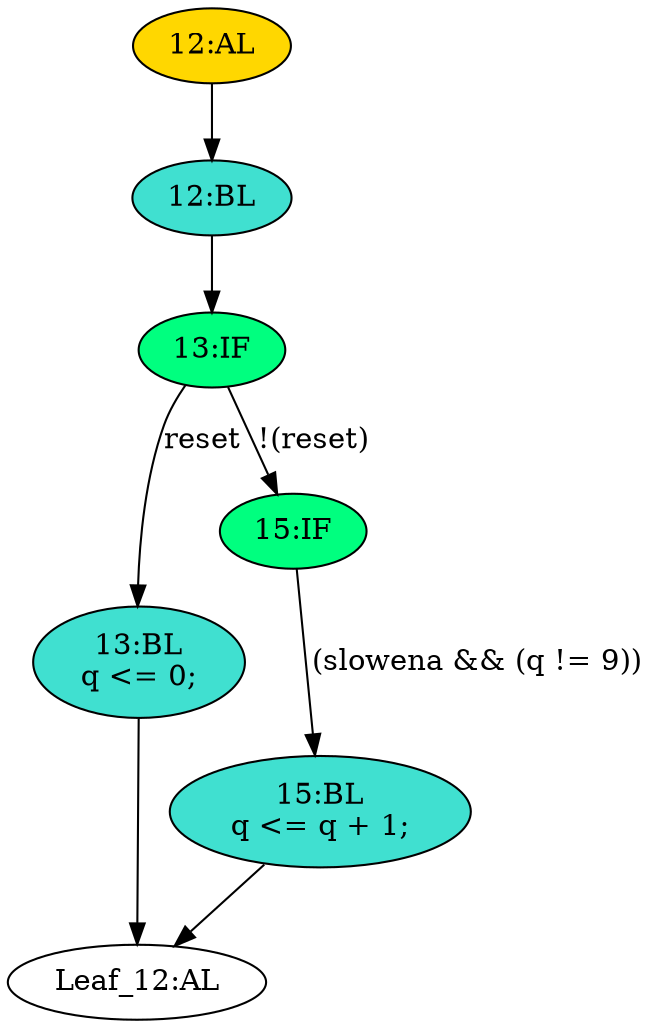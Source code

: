 strict digraph "" {
	node [label="\N"];
	"15:BL"	[ast="<pyverilog.vparser.ast.Block object at 0x7f7694cae610>",
		fillcolor=turquoise,
		label="15:BL
q <= q + 1;",
		statements="[<pyverilog.vparser.ast.NonblockingSubstitution object at 0x7f7694cae350>]",
		style=filled,
		typ=Block];
	"Leaf_12:AL"	[def_var="['q']",
		label="Leaf_12:AL"];
	"15:BL" -> "Leaf_12:AL"	[cond="[]",
		lineno=None];
	"13:BL"	[ast="<pyverilog.vparser.ast.Block object at 0x7f7694cae790>",
		fillcolor=turquoise,
		label="13:BL
q <= 0;",
		statements="[<pyverilog.vparser.ast.NonblockingSubstitution object at 0x7f7694cae650>]",
		style=filled,
		typ=Block];
	"13:BL" -> "Leaf_12:AL"	[cond="[]",
		lineno=None];
	"15:IF"	[ast="<pyverilog.vparser.ast.IfStatement object at 0x7f7694cae810>",
		fillcolor=springgreen,
		label="15:IF",
		statements="[]",
		style=filled,
		typ=IfStatement];
	"15:IF" -> "15:BL"	[cond="['slowena', 'q']",
		label="(slowena && (q != 9))",
		lineno=15];
	"12:BL"	[ast="<pyverilog.vparser.ast.Block object at 0x7f7694caea10>",
		fillcolor=turquoise,
		label="12:BL",
		statements="[]",
		style=filled,
		typ=Block];
	"13:IF"	[ast="<pyverilog.vparser.ast.IfStatement object at 0x7f7694caea50>",
		fillcolor=springgreen,
		label="13:IF",
		statements="[]",
		style=filled,
		typ=IfStatement];
	"12:BL" -> "13:IF"	[cond="[]",
		lineno=None];
	"13:IF" -> "13:BL"	[cond="['reset']",
		label=reset,
		lineno=13];
	"13:IF" -> "15:IF"	[cond="['reset']",
		label="!(reset)",
		lineno=13];
	"12:AL"	[ast="<pyverilog.vparser.ast.Always object at 0x7f7694caeb10>",
		clk_sens=True,
		fillcolor=gold,
		label="12:AL",
		sens="['clk']",
		statements="[]",
		style=filled,
		typ=Always,
		use_var="['reset', 'q', 'slowena']"];
	"12:AL" -> "12:BL"	[cond="[]",
		lineno=None];
}
